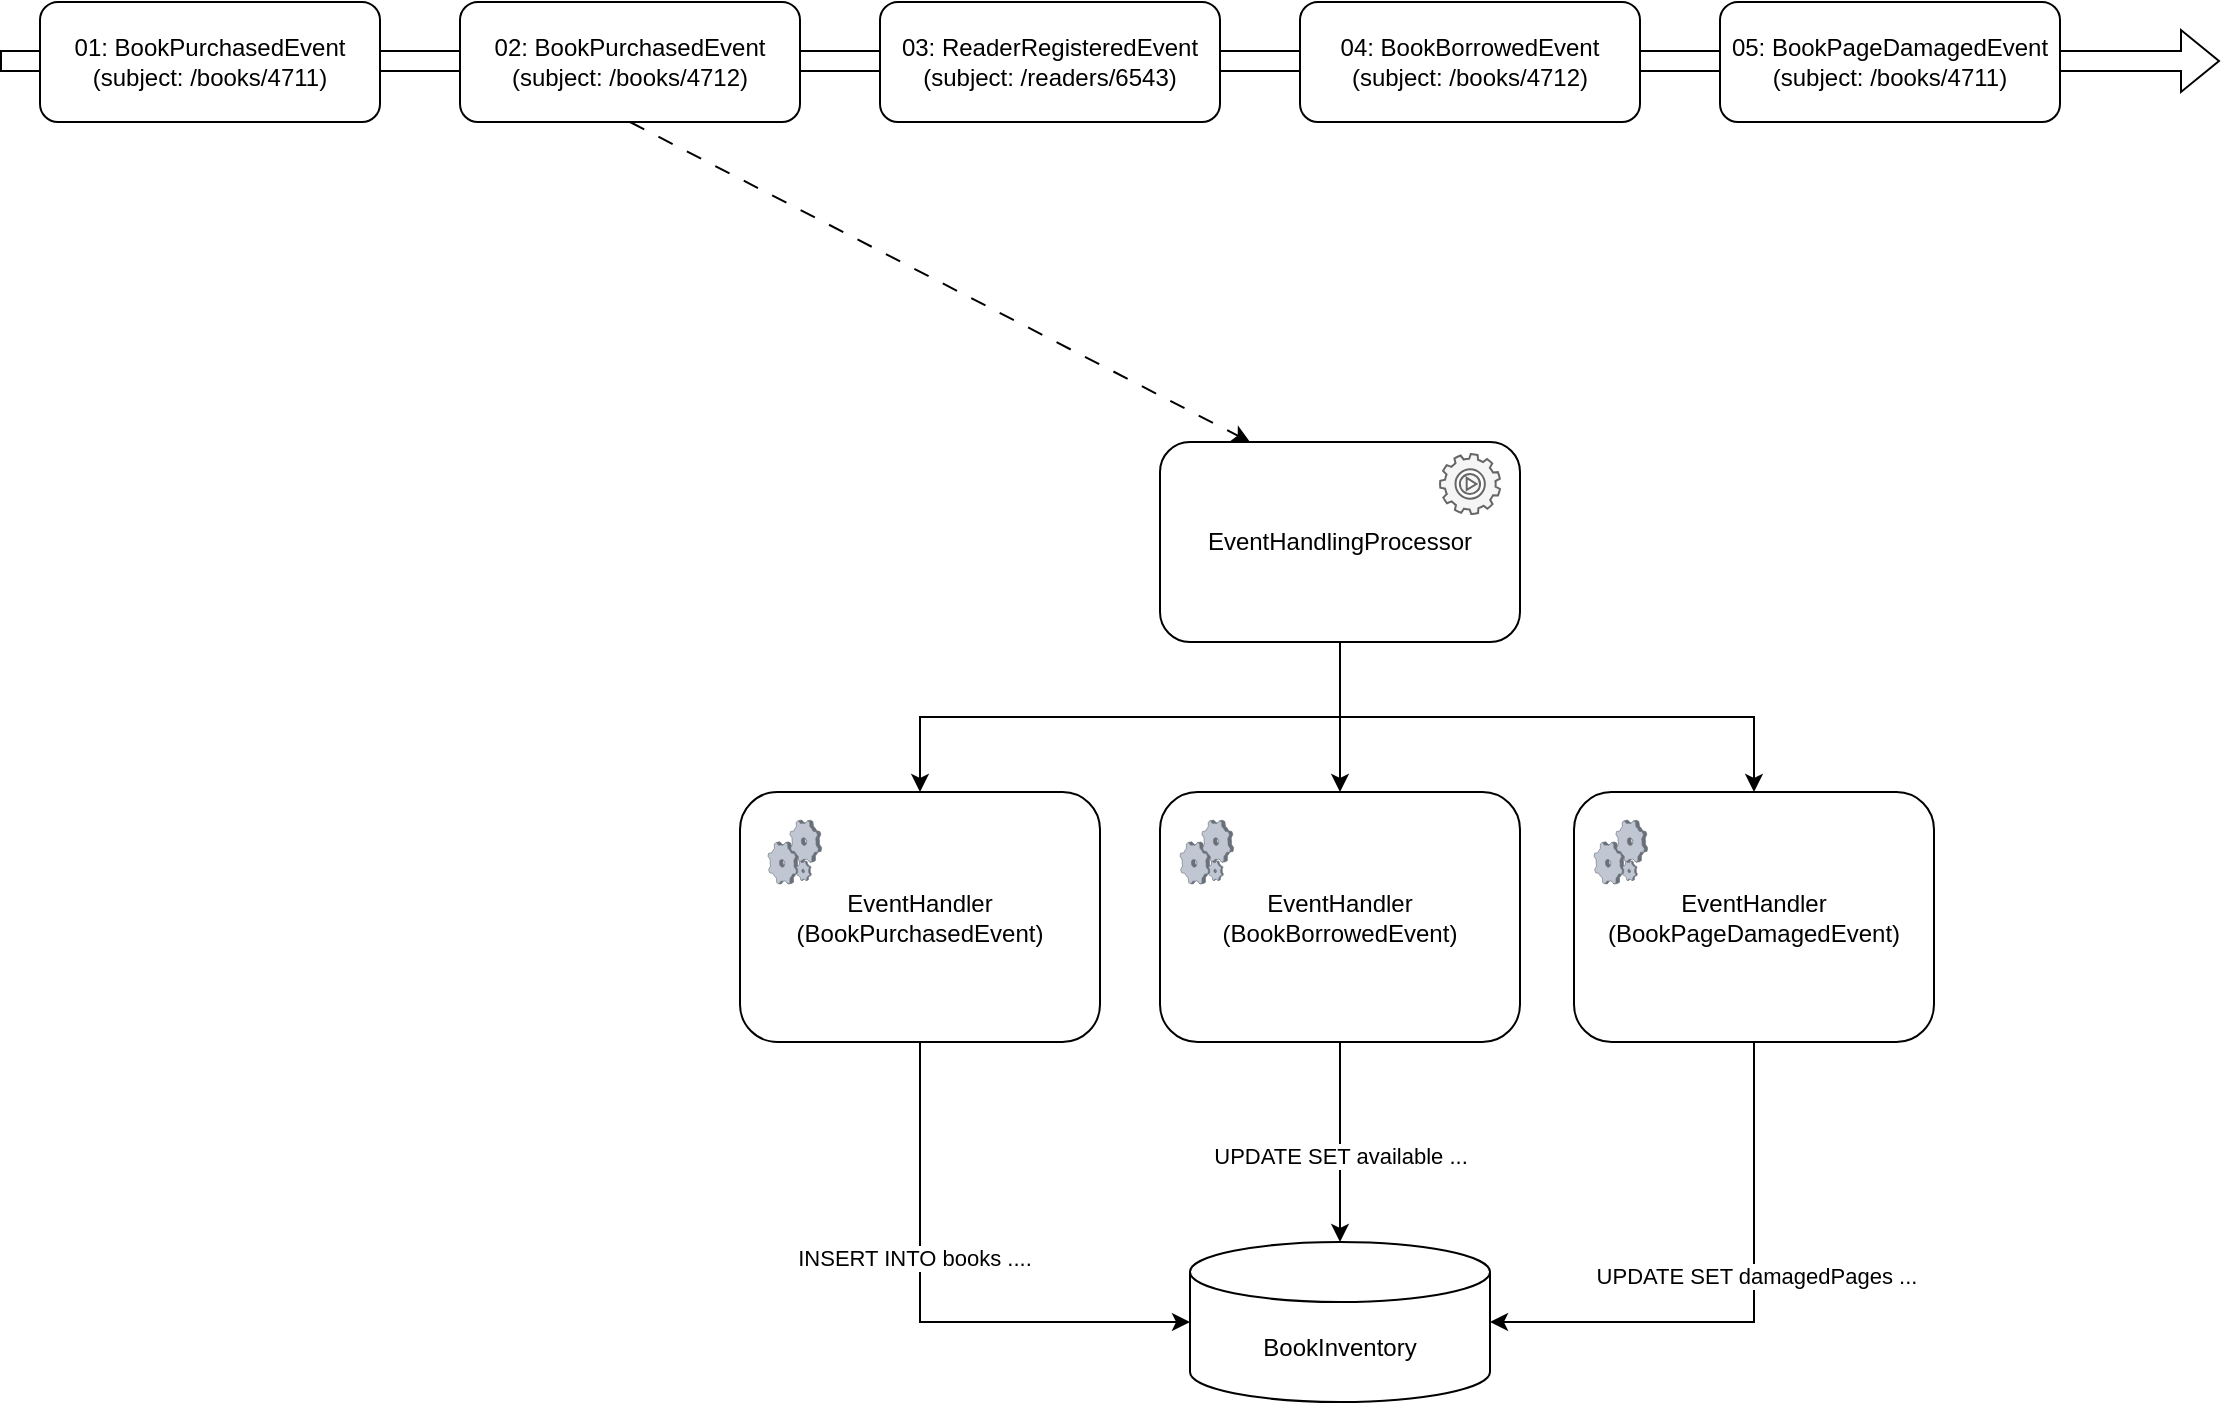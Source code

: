 <mxfile version="28.0.6">
  <diagram name="Seite-1" id="8_wEwgyNfwPxEH7zPI_7">
    <mxGraphModel dx="1344" dy="890" grid="1" gridSize="10" guides="1" tooltips="1" connect="1" arrows="1" fold="1" page="1" pageScale="1" pageWidth="827" pageHeight="1169" math="0" shadow="0">
      <root>
        <mxCell id="0" />
        <mxCell id="1" parent="0" />
        <mxCell id="DrTgLw6A1QotEoVH5a7v-9" value="" style="shape=flexArrow;endArrow=classic;html=1;rounded=0;" parent="1" edge="1">
          <mxGeometry width="50" height="50" relative="1" as="geometry">
            <mxPoint x="30" y="129.5" as="sourcePoint" />
            <mxPoint x="1140" y="129.5" as="targetPoint" />
          </mxGeometry>
        </mxCell>
        <mxCell id="DrTgLw6A1QotEoVH5a7v-16" style="edgeStyle=orthogonalEdgeStyle;rounded=0;orthogonalLoop=1;jettySize=auto;html=1;entryX=0.5;entryY=0;entryDx=0;entryDy=0;" parent="1" source="DrTgLw6A1QotEoVH5a7v-2" target="DrTgLw6A1QotEoVH5a7v-11" edge="1">
          <mxGeometry relative="1" as="geometry" />
        </mxCell>
        <mxCell id="DrTgLw6A1QotEoVH5a7v-17" style="edgeStyle=orthogonalEdgeStyle;rounded=0;orthogonalLoop=1;jettySize=auto;html=1;entryX=0.5;entryY=0;entryDx=0;entryDy=0;exitX=0.5;exitY=1;exitDx=0;exitDy=0;" parent="1" source="DrTgLw6A1QotEoVH5a7v-2" target="DrTgLw6A1QotEoVH5a7v-12" edge="1">
          <mxGeometry relative="1" as="geometry" />
        </mxCell>
        <mxCell id="DrTgLw6A1QotEoVH5a7v-2" value="EventHandlingProcessor" style="rounded=1;whiteSpace=wrap;html=1;" parent="1" vertex="1">
          <mxGeometry x="610" y="320" width="180" height="100" as="geometry" />
        </mxCell>
        <mxCell id="DrTgLw6A1QotEoVH5a7v-4" value="01: BookPurchasedEvent&lt;div&gt;(subject: /books/4711)&lt;/div&gt;" style="rounded=1;whiteSpace=wrap;html=1;" parent="1" vertex="1">
          <mxGeometry x="50" y="100" width="170" height="60" as="geometry" />
        </mxCell>
        <mxCell id="DrTgLw6A1QotEoVH5a7v-5" value="02: BookPurchasedEvent&lt;div&gt;(subject: /books/4712)&lt;/div&gt;" style="rounded=1;whiteSpace=wrap;html=1;" parent="1" vertex="1">
          <mxGeometry x="260" y="100" width="170" height="60" as="geometry" />
        </mxCell>
        <mxCell id="DrTgLw6A1QotEoVH5a7v-6" value="04: BookBorrowedEvent&lt;div&gt;(subject: /books/4712)&lt;/div&gt;" style="rounded=1;whiteSpace=wrap;html=1;" parent="1" vertex="1">
          <mxGeometry x="680" y="100" width="170" height="60" as="geometry" />
        </mxCell>
        <mxCell id="DrTgLw6A1QotEoVH5a7v-7" value="03: ReaderRegisteredEvent&lt;div&gt;(subject: /readers/6543)&lt;/div&gt;" style="rounded=1;whiteSpace=wrap;html=1;" parent="1" vertex="1">
          <mxGeometry x="470" y="100" width="170" height="60" as="geometry" />
        </mxCell>
        <mxCell id="DrTgLw6A1QotEoVH5a7v-8" value="05: BookPageDamagedEvent&lt;div&gt;(subject: /books/4711)&lt;/div&gt;" style="rounded=1;whiteSpace=wrap;html=1;" parent="1" vertex="1">
          <mxGeometry x="890" y="100" width="170" height="60" as="geometry" />
        </mxCell>
        <mxCell id="DrTgLw6A1QotEoVH5a7v-10" value="EventHandler&lt;div&gt;(BookPurchasedEvent)&lt;/div&gt;" style="rounded=1;whiteSpace=wrap;html=1;" parent="1" vertex="1">
          <mxGeometry x="400" y="495" width="180" height="125" as="geometry" />
        </mxCell>
        <mxCell id="DrTgLw6A1QotEoVH5a7v-11" value="EventHandler&lt;div&gt;(BookBorrowedEvent)&lt;/div&gt;" style="rounded=1;whiteSpace=wrap;html=1;" parent="1" vertex="1">
          <mxGeometry x="610" y="495" width="180" height="125" as="geometry" />
        </mxCell>
        <mxCell id="DrTgLw6A1QotEoVH5a7v-12" value="EventHandler&lt;div&gt;(BookPageDamagedEvent)&lt;/div&gt;" style="rounded=1;whiteSpace=wrap;html=1;" parent="1" vertex="1">
          <mxGeometry x="817" y="495" width="180" height="125" as="geometry" />
        </mxCell>
        <mxCell id="qxUpK9uXMddVBDnT_U0F-1" style="edgeStyle=orthogonalEdgeStyle;rounded=0;orthogonalLoop=1;jettySize=auto;html=1;entryX=0.5;entryY=0;entryDx=0;entryDy=0;exitX=0.5;exitY=1;exitDx=0;exitDy=0;" parent="1" source="DrTgLw6A1QotEoVH5a7v-2" target="DrTgLw6A1QotEoVH5a7v-10" edge="1">
          <mxGeometry relative="1" as="geometry">
            <mxPoint x="720" y="450" as="sourcePoint" />
            <mxPoint x="927" y="525" as="targetPoint" />
          </mxGeometry>
        </mxCell>
        <mxCell id="qxUpK9uXMddVBDnT_U0F-4" value="" style="endArrow=classic;html=1;rounded=0;exitX=0.5;exitY=1;exitDx=0;exitDy=0;dashed=1;dashPattern=8 8;entryX=0.25;entryY=0;entryDx=0;entryDy=0;" parent="1" source="DrTgLw6A1QotEoVH5a7v-5" target="DrTgLw6A1QotEoVH5a7v-2" edge="1">
          <mxGeometry width="50" height="50" relative="1" as="geometry">
            <mxPoint x="520" y="410" as="sourcePoint" />
            <mxPoint x="260" y="340" as="targetPoint" />
          </mxGeometry>
        </mxCell>
        <mxCell id="qxUpK9uXMddVBDnT_U0F-5" value="" style="verticalLabelPosition=bottom;sketch=0;aspect=fixed;html=1;verticalAlign=top;strokeColor=none;align=center;outlineConnect=0;shape=mxgraph.citrix.process;" parent="1" vertex="1">
          <mxGeometry x="414" y="509" width="26.84" height="32" as="geometry" />
        </mxCell>
        <mxCell id="qxUpK9uXMddVBDnT_U0F-6" value="" style="verticalLabelPosition=bottom;sketch=0;aspect=fixed;html=1;verticalAlign=top;strokeColor=none;align=center;outlineConnect=0;shape=mxgraph.citrix.process;" parent="1" vertex="1">
          <mxGeometry x="620" y="509" width="26.84" height="32" as="geometry" />
        </mxCell>
        <mxCell id="qxUpK9uXMddVBDnT_U0F-7" value="" style="verticalLabelPosition=bottom;sketch=0;aspect=fixed;html=1;verticalAlign=top;strokeColor=none;align=center;outlineConnect=0;shape=mxgraph.citrix.process;" parent="1" vertex="1">
          <mxGeometry x="827" y="509" width="26.84" height="32" as="geometry" />
        </mxCell>
        <mxCell id="qxUpK9uXMddVBDnT_U0F-8" value="BookInventory" style="shape=cylinder3;whiteSpace=wrap;html=1;boundedLbl=1;backgroundOutline=1;size=15;" parent="1" vertex="1">
          <mxGeometry x="625" y="720" width="150" height="80" as="geometry" />
        </mxCell>
        <mxCell id="qxUpK9uXMddVBDnT_U0F-9" style="edgeStyle=orthogonalEdgeStyle;rounded=0;orthogonalLoop=1;jettySize=auto;html=1;entryX=0;entryY=0.5;entryDx=0;entryDy=0;entryPerimeter=0;" parent="1" source="DrTgLw6A1QotEoVH5a7v-10" target="qxUpK9uXMddVBDnT_U0F-8" edge="1">
          <mxGeometry relative="1" as="geometry">
            <Array as="points">
              <mxPoint x="490" y="760" />
            </Array>
          </mxGeometry>
        </mxCell>
        <mxCell id="qxUpK9uXMddVBDnT_U0F-10" value="INSERT INTO books ...." style="edgeLabel;html=1;align=center;verticalAlign=middle;resizable=0;points=[];" parent="qxUpK9uXMddVBDnT_U0F-9" vertex="1" connectable="0">
          <mxGeometry x="-0.214" y="-3" relative="1" as="geometry">
            <mxPoint as="offset" />
          </mxGeometry>
        </mxCell>
        <mxCell id="qxUpK9uXMddVBDnT_U0F-11" style="edgeStyle=orthogonalEdgeStyle;rounded=0;orthogonalLoop=1;jettySize=auto;html=1;entryX=0.5;entryY=0;entryDx=0;entryDy=0;entryPerimeter=0;" parent="1" source="DrTgLw6A1QotEoVH5a7v-11" target="qxUpK9uXMddVBDnT_U0F-8" edge="1">
          <mxGeometry relative="1" as="geometry" />
        </mxCell>
        <mxCell id="qxUpK9uXMddVBDnT_U0F-12" value="UPDATE SET available ..." style="edgeLabel;html=1;align=center;verticalAlign=middle;resizable=0;points=[];" parent="qxUpK9uXMddVBDnT_U0F-11" vertex="1" connectable="0">
          <mxGeometry x="0.14" relative="1" as="geometry">
            <mxPoint as="offset" />
          </mxGeometry>
        </mxCell>
        <mxCell id="qxUpK9uXMddVBDnT_U0F-13" style="edgeStyle=orthogonalEdgeStyle;rounded=0;orthogonalLoop=1;jettySize=auto;html=1;entryX=1;entryY=0.5;entryDx=0;entryDy=0;entryPerimeter=0;" parent="1" source="DrTgLw6A1QotEoVH5a7v-12" target="qxUpK9uXMddVBDnT_U0F-8" edge="1">
          <mxGeometry relative="1" as="geometry">
            <Array as="points">
              <mxPoint x="907" y="760" />
            </Array>
          </mxGeometry>
        </mxCell>
        <mxCell id="qxUpK9uXMddVBDnT_U0F-14" value="UPDATE SET damagedPages ..." style="edgeLabel;html=1;align=center;verticalAlign=middle;resizable=0;points=[];" parent="qxUpK9uXMddVBDnT_U0F-13" vertex="1" connectable="0">
          <mxGeometry x="-0.14" y="1" relative="1" as="geometry">
            <mxPoint as="offset" />
          </mxGeometry>
        </mxCell>
        <mxCell id="qxUpK9uXMddVBDnT_U0F-16" value="" style="sketch=0;html=1;aspect=fixed;strokeColor=#666666;shadow=0;fillColor=#f5f5f5;verticalAlign=top;labelPosition=center;verticalLabelPosition=bottom;shape=mxgraph.gcp2.play_gear;fontColor=#333333;" parent="1" vertex="1">
          <mxGeometry x="750" y="326" width="30" height="30" as="geometry" />
        </mxCell>
      </root>
    </mxGraphModel>
  </diagram>
</mxfile>
